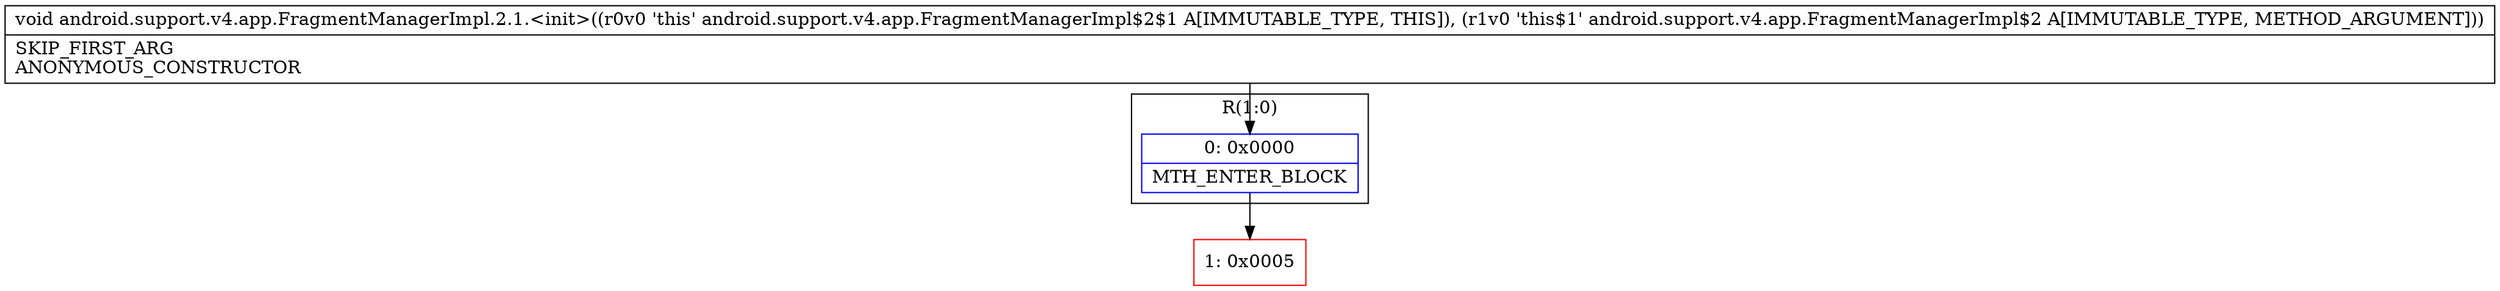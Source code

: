 digraph "CFG forandroid.support.v4.app.FragmentManagerImpl.2.1.\<init\>(Landroid\/support\/v4\/app\/FragmentManagerImpl$2;)V" {
subgraph cluster_Region_86894898 {
label = "R(1:0)";
node [shape=record,color=blue];
Node_0 [shape=record,label="{0\:\ 0x0000|MTH_ENTER_BLOCK\l}"];
}
Node_1 [shape=record,color=red,label="{1\:\ 0x0005}"];
MethodNode[shape=record,label="{void android.support.v4.app.FragmentManagerImpl.2.1.\<init\>((r0v0 'this' android.support.v4.app.FragmentManagerImpl$2$1 A[IMMUTABLE_TYPE, THIS]), (r1v0 'this$1' android.support.v4.app.FragmentManagerImpl$2 A[IMMUTABLE_TYPE, METHOD_ARGUMENT]))  | SKIP_FIRST_ARG\lANONYMOUS_CONSTRUCTOR\l}"];
MethodNode -> Node_0;
Node_0 -> Node_1;
}

